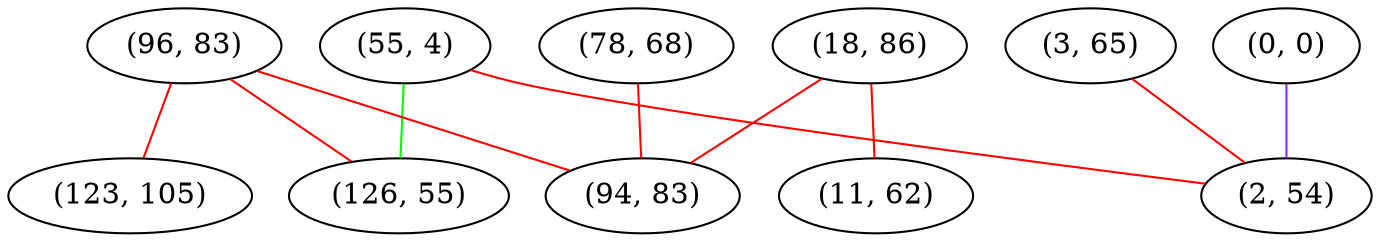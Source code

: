 graph "" {
"(55, 4)";
"(18, 86)";
"(11, 62)";
"(78, 68)";
"(96, 83)";
"(3, 65)";
"(126, 55)";
"(0, 0)";
"(2, 54)";
"(94, 83)";
"(123, 105)";
"(55, 4)" -- "(2, 54)"  [color=red, key=0, weight=1];
"(55, 4)" -- "(126, 55)"  [color=green, key=0, weight=2];
"(18, 86)" -- "(94, 83)"  [color=red, key=0, weight=1];
"(18, 86)" -- "(11, 62)"  [color=red, key=0, weight=1];
"(78, 68)" -- "(94, 83)"  [color=red, key=0, weight=1];
"(96, 83)" -- "(94, 83)"  [color=red, key=0, weight=1];
"(96, 83)" -- "(123, 105)"  [color=red, key=0, weight=1];
"(96, 83)" -- "(126, 55)"  [color=red, key=0, weight=1];
"(3, 65)" -- "(2, 54)"  [color=red, key=0, weight=1];
"(0, 0)" -- "(2, 54)"  [color=purple, key=0, weight=4];
}

